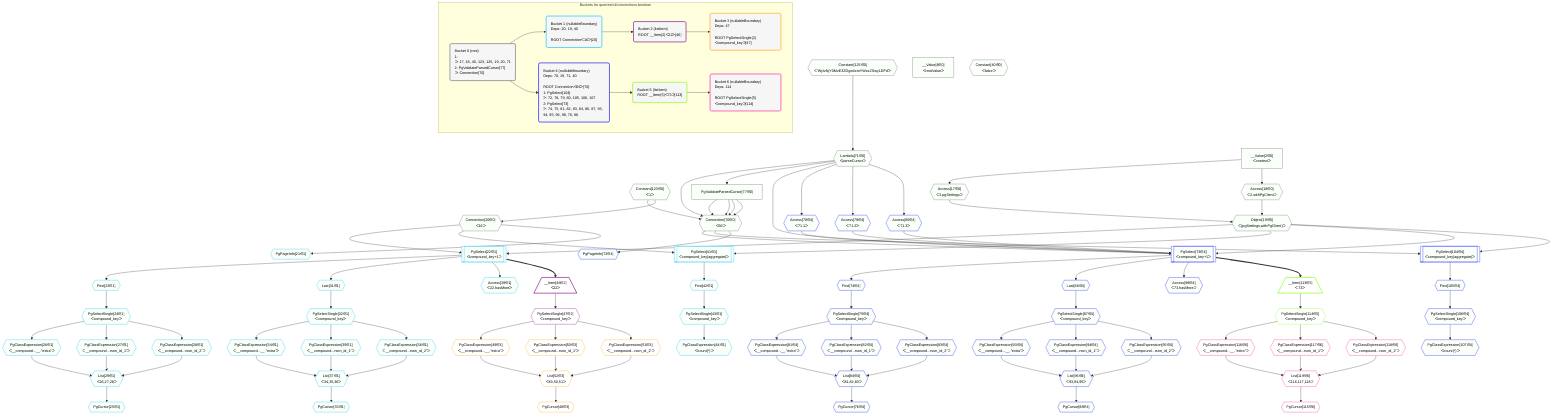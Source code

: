 %%{init: {'themeVariables': { 'fontSize': '12px'}}}%%
graph TD
    classDef path fill:#eee,stroke:#000,color:#000
    classDef plan fill:#fff,stroke-width:1px,color:#000
    classDef itemplan fill:#fff,stroke-width:2px,color:#000
    classDef unbatchedplan fill:#dff,stroke-width:1px,color:#000
    classDef sideeffectplan fill:#fcc,stroke-width:2px,color:#000
    classDef bucket fill:#f6f6f6,color:#000,stroke-width:2px,text-align:left


    %% plan dependencies
    Connection70{{"Connection[70∈0]<br />ᐸ66ᐳ"}}:::plan
    Constant123{{"Constant[123∈0]<br />ᐸ1ᐳ"}}:::plan
    Lambda71{{"Lambda[71∈0]<br />ᐸparseCursorᐳ"}}:::plan
    PgValidateParsedCursor77["PgValidateParsedCursor[77∈0]"]:::plan
    Constant123 & Lambda71 & PgValidateParsedCursor77 & PgValidateParsedCursor77 & PgValidateParsedCursor77 & PgValidateParsedCursor77 --> Connection70
    Object19{{"Object[19∈0]<br />ᐸ{pgSettings,withPgClient}ᐳ"}}:::plan
    Access17{{"Access[17∈0]<br />ᐸ2.pgSettingsᐳ"}}:::plan
    Access18{{"Access[18∈0]<br />ᐸ2.withPgClientᐳ"}}:::plan
    Access17 & Access18 --> Object19
    __Value2["__Value[2∈0]<br />ᐸcontextᐳ"]:::plan
    __Value2 --> Access17
    __Value2 --> Access18
    Connection20{{"Connection[20∈0]<br />ᐸ16ᐳ"}}:::plan
    Constant123 --> Connection20
    Constant125{{"Constant[125∈0]<br />ᐸ'WyIzNjY0MzE3ZDgwIixmYWxzZSwyLDFd'ᐳ"}}:::plan
    Constant125 --> Lambda71
    Lambda71 --> PgValidateParsedCursor77
    __Value4["__Value[4∈0]<br />ᐸrootValueᐳ"]:::plan
    Constant40{{"Constant[40∈0]<br />ᐸfalseᐳ"}}:::plan
    List29{{"List[29∈1]<br />ᐸ26,27,28ᐳ"}}:::plan
    PgClassExpression26{{"PgClassExpression[26∈1]<br />ᐸ__compound...__.”extra”ᐳ"}}:::plan
    PgClassExpression27{{"PgClassExpression[27∈1]<br />ᐸ__compound...rson_id_1”ᐳ"}}:::plan
    PgClassExpression28{{"PgClassExpression[28∈1]<br />ᐸ__compound...rson_id_2”ᐳ"}}:::plan
    PgClassExpression26 & PgClassExpression27 & PgClassExpression28 --> List29
    List37{{"List[37∈1]<br />ᐸ34,35,36ᐳ"}}:::plan
    PgClassExpression34{{"PgClassExpression[34∈1]<br />ᐸ__compound...__.”extra”ᐳ"}}:::plan
    PgClassExpression35{{"PgClassExpression[35∈1]<br />ᐸ__compound...rson_id_1”ᐳ"}}:::plan
    PgClassExpression36{{"PgClassExpression[36∈1]<br />ᐸ__compound...rson_id_2”ᐳ"}}:::plan
    PgClassExpression34 & PgClassExpression35 & PgClassExpression36 --> List37
    PgSelect22[["PgSelect[22∈1]<br />ᐸcompound_key+1ᐳ"]]:::plan
    Object19 & Connection20 --> PgSelect22
    PgSelect41[["PgSelect[41∈1]<br />ᐸcompound_key(aggregate)ᐳ"]]:::plan
    Object19 & Connection20 --> PgSelect41
    PgPageInfo21{{"PgPageInfo[21∈1]"}}:::plan
    Connection20 --> PgPageInfo21
    First23{{"First[23∈1]"}}:::plan
    PgSelect22 --> First23
    PgSelectSingle24{{"PgSelectSingle[24∈1]<br />ᐸcompound_keyᐳ"}}:::plan
    First23 --> PgSelectSingle24
    PgCursor25{{"PgCursor[25∈1]"}}:::plan
    List29 --> PgCursor25
    PgSelectSingle24 --> PgClassExpression26
    PgSelectSingle24 --> PgClassExpression27
    PgSelectSingle24 --> PgClassExpression28
    Last31{{"Last[31∈1]"}}:::plan
    PgSelect22 --> Last31
    PgSelectSingle32{{"PgSelectSingle[32∈1]<br />ᐸcompound_keyᐳ"}}:::plan
    Last31 --> PgSelectSingle32
    PgCursor33{{"PgCursor[33∈1]"}}:::plan
    List37 --> PgCursor33
    PgSelectSingle32 --> PgClassExpression34
    PgSelectSingle32 --> PgClassExpression35
    PgSelectSingle32 --> PgClassExpression36
    Access39{{"Access[39∈1]<br />ᐸ22.hasMoreᐳ"}}:::plan
    PgSelect22 --> Access39
    First42{{"First[42∈1]"}}:::plan
    PgSelect41 --> First42
    PgSelectSingle43{{"PgSelectSingle[43∈1]<br />ᐸcompound_keyᐳ"}}:::plan
    First42 --> PgSelectSingle43
    PgClassExpression44{{"PgClassExpression[44∈1]<br />ᐸcount(*)ᐳ"}}:::plan
    PgSelectSingle43 --> PgClassExpression44
    __Item46[/"__Item[46∈2]<br />ᐸ22ᐳ"\]:::itemplan
    PgSelect22 ==> __Item46
    PgSelectSingle47{{"PgSelectSingle[47∈2]<br />ᐸcompound_keyᐳ"}}:::plan
    __Item46 --> PgSelectSingle47
    List52{{"List[52∈3]<br />ᐸ49,50,51ᐳ"}}:::plan
    PgClassExpression49{{"PgClassExpression[49∈3]<br />ᐸ__compound...__.”extra”ᐳ"}}:::plan
    PgClassExpression50{{"PgClassExpression[50∈3]<br />ᐸ__compound...rson_id_1”ᐳ"}}:::plan
    PgClassExpression51{{"PgClassExpression[51∈3]<br />ᐸ__compound...rson_id_2”ᐳ"}}:::plan
    PgClassExpression49 & PgClassExpression50 & PgClassExpression51 --> List52
    PgCursor48{{"PgCursor[48∈3]"}}:::plan
    List52 --> PgCursor48
    PgSelectSingle47 --> PgClassExpression49
    PgSelectSingle47 --> PgClassExpression50
    PgSelectSingle47 --> PgClassExpression51
    PgSelect73[["PgSelect[73∈4]<br />ᐸcompound_key+1ᐳ"]]:::plan
    Access78{{"Access[78∈4]<br />ᐸ71.1ᐳ"}}:::plan
    Access79{{"Access[79∈4]<br />ᐸ71.2ᐳ"}}:::plan
    Access80{{"Access[80∈4]<br />ᐸ71.3ᐳ"}}:::plan
    Object19 & Connection70 & Lambda71 & Access78 & Access79 & Access80 --> PgSelect73
    List84{{"List[84∈4]<br />ᐸ81,82,83ᐳ"}}:::plan
    PgClassExpression81{{"PgClassExpression[81∈4]<br />ᐸ__compound...__.”extra”ᐳ"}}:::plan
    PgClassExpression82{{"PgClassExpression[82∈4]<br />ᐸ__compound...rson_id_1”ᐳ"}}:::plan
    PgClassExpression83{{"PgClassExpression[83∈4]<br />ᐸ__compound...rson_id_2”ᐳ"}}:::plan
    PgClassExpression81 & PgClassExpression82 & PgClassExpression83 --> List84
    List96{{"List[96∈4]<br />ᐸ93,94,95ᐳ"}}:::plan
    PgClassExpression93{{"PgClassExpression[93∈4]<br />ᐸ__compound...__.”extra”ᐳ"}}:::plan
    PgClassExpression94{{"PgClassExpression[94∈4]<br />ᐸ__compound...rson_id_1”ᐳ"}}:::plan
    PgClassExpression95{{"PgClassExpression[95∈4]<br />ᐸ__compound...rson_id_2”ᐳ"}}:::plan
    PgClassExpression93 & PgClassExpression94 & PgClassExpression95 --> List96
    PgSelect104[["PgSelect[104∈4]<br />ᐸcompound_key(aggregate)ᐳ"]]:::plan
    Object19 & Connection70 --> PgSelect104
    PgPageInfo72{{"PgPageInfo[72∈4]"}}:::plan
    Connection70 --> PgPageInfo72
    First74{{"First[74∈4]"}}:::plan
    PgSelect73 --> First74
    PgSelectSingle75{{"PgSelectSingle[75∈4]<br />ᐸcompound_keyᐳ"}}:::plan
    First74 --> PgSelectSingle75
    PgCursor76{{"PgCursor[76∈4]"}}:::plan
    List84 --> PgCursor76
    Lambda71 --> Access78
    Lambda71 --> Access79
    Lambda71 --> Access80
    PgSelectSingle75 --> PgClassExpression81
    PgSelectSingle75 --> PgClassExpression82
    PgSelectSingle75 --> PgClassExpression83
    Last86{{"Last[86∈4]"}}:::plan
    PgSelect73 --> Last86
    PgSelectSingle87{{"PgSelectSingle[87∈4]<br />ᐸcompound_keyᐳ"}}:::plan
    Last86 --> PgSelectSingle87
    PgCursor88{{"PgCursor[88∈4]"}}:::plan
    List96 --> PgCursor88
    PgSelectSingle87 --> PgClassExpression93
    PgSelectSingle87 --> PgClassExpression94
    PgSelectSingle87 --> PgClassExpression95
    Access98{{"Access[98∈4]<br />ᐸ73.hasMoreᐳ"}}:::plan
    PgSelect73 --> Access98
    First105{{"First[105∈4]"}}:::plan
    PgSelect104 --> First105
    PgSelectSingle106{{"PgSelectSingle[106∈4]<br />ᐸcompound_keyᐳ"}}:::plan
    First105 --> PgSelectSingle106
    PgClassExpression107{{"PgClassExpression[107∈4]<br />ᐸcount(*)ᐳ"}}:::plan
    PgSelectSingle106 --> PgClassExpression107
    __Item113[/"__Item[113∈5]<br />ᐸ73ᐳ"\]:::itemplan
    PgSelect73 ==> __Item113
    PgSelectSingle114{{"PgSelectSingle[114∈5]<br />ᐸcompound_keyᐳ"}}:::plan
    __Item113 --> PgSelectSingle114
    List119{{"List[119∈6]<br />ᐸ116,117,118ᐳ"}}:::plan
    PgClassExpression116{{"PgClassExpression[116∈6]<br />ᐸ__compound...__.”extra”ᐳ"}}:::plan
    PgClassExpression117{{"PgClassExpression[117∈6]<br />ᐸ__compound...rson_id_1”ᐳ"}}:::plan
    PgClassExpression118{{"PgClassExpression[118∈6]<br />ᐸ__compound...rson_id_2”ᐳ"}}:::plan
    PgClassExpression116 & PgClassExpression117 & PgClassExpression118 --> List119
    PgCursor115{{"PgCursor[115∈6]"}}:::plan
    List119 --> PgCursor115
    PgSelectSingle114 --> PgClassExpression116
    PgSelectSingle114 --> PgClassExpression117
    PgSelectSingle114 --> PgClassExpression118

    %% define steps

    subgraph "Buckets for queries/v4/connections.boolean"
    Bucket0("Bucket 0 (root)<br />1: <br />ᐳ: 17, 18, 40, 123, 125, 19, 20, 71<br />2: PgValidateParsedCursor[77]<br />ᐳ: Connection[70]"):::bucket
    classDef bucket0 stroke:#696969
    class Bucket0,__Value2,__Value4,Access17,Access18,Object19,Connection20,Constant40,Connection70,Lambda71,PgValidateParsedCursor77,Constant123,Constant125 bucket0
    Bucket1("Bucket 1 (nullableBoundary)<br />Deps: 20, 19, 40<br /><br />ROOT Connectionᐸ16ᐳ[20]"):::bucket
    classDef bucket1 stroke:#00bfff
    class Bucket1,PgPageInfo21,PgSelect22,First23,PgSelectSingle24,PgCursor25,PgClassExpression26,PgClassExpression27,PgClassExpression28,List29,Last31,PgSelectSingle32,PgCursor33,PgClassExpression34,PgClassExpression35,PgClassExpression36,List37,Access39,PgSelect41,First42,PgSelectSingle43,PgClassExpression44 bucket1
    Bucket2("Bucket 2 (listItem)<br />ROOT __Item{2}ᐸ22ᐳ[46]"):::bucket
    classDef bucket2 stroke:#7f007f
    class Bucket2,__Item46,PgSelectSingle47 bucket2
    Bucket3("Bucket 3 (nullableBoundary)<br />Deps: 47<br /><br />ROOT PgSelectSingle{2}ᐸcompound_keyᐳ[47]"):::bucket
    classDef bucket3 stroke:#ffa500
    class Bucket3,PgCursor48,PgClassExpression49,PgClassExpression50,PgClassExpression51,List52 bucket3
    Bucket4("Bucket 4 (nullableBoundary)<br />Deps: 70, 19, 71, 40<br /><br />ROOT Connectionᐸ66ᐳ[70]<br />1: PgSelect[104]<br />ᐳ: 72, 78, 79, 80, 105, 106, 107<br />2: PgSelect[73]<br />ᐳ: 74, 75, 81, 82, 83, 84, 86, 87, 93, 94, 95, 96, 98, 76, 88"):::bucket
    classDef bucket4 stroke:#0000ff
    class Bucket4,PgPageInfo72,PgSelect73,First74,PgSelectSingle75,PgCursor76,Access78,Access79,Access80,PgClassExpression81,PgClassExpression82,PgClassExpression83,List84,Last86,PgSelectSingle87,PgCursor88,PgClassExpression93,PgClassExpression94,PgClassExpression95,List96,Access98,PgSelect104,First105,PgSelectSingle106,PgClassExpression107 bucket4
    Bucket5("Bucket 5 (listItem)<br />ROOT __Item{5}ᐸ73ᐳ[113]"):::bucket
    classDef bucket5 stroke:#7fff00
    class Bucket5,__Item113,PgSelectSingle114 bucket5
    Bucket6("Bucket 6 (nullableBoundary)<br />Deps: 114<br /><br />ROOT PgSelectSingle{5}ᐸcompound_keyᐳ[114]"):::bucket
    classDef bucket6 stroke:#ff1493
    class Bucket6,PgCursor115,PgClassExpression116,PgClassExpression117,PgClassExpression118,List119 bucket6
    Bucket0 --> Bucket1 & Bucket4
    Bucket1 --> Bucket2
    Bucket2 --> Bucket3
    Bucket4 --> Bucket5
    Bucket5 --> Bucket6
    classDef unary fill:#fafffa,borderWidth:8px
    class Connection70,Object19,Access17,Access18,Connection20,Lambda71,PgValidateParsedCursor77,__Value2,__Value4,Constant40,Constant123,Constant125,List29,List37,PgSelect22,PgSelect41,PgPageInfo21,First23,PgSelectSingle24,PgCursor25,PgClassExpression26,PgClassExpression27,PgClassExpression28,Last31,PgSelectSingle32,PgCursor33,PgClassExpression34,PgClassExpression35,PgClassExpression36,Access39,First42,PgSelectSingle43,PgClassExpression44,PgSelect73,List84,List96,PgSelect104,PgPageInfo72,First74,PgSelectSingle75,PgCursor76,Access78,Access79,Access80,PgClassExpression81,PgClassExpression82,PgClassExpression83,Last86,PgSelectSingle87,PgCursor88,PgClassExpression93,PgClassExpression94,PgClassExpression95,Access98,First105,PgSelectSingle106,PgClassExpression107 unary
    end